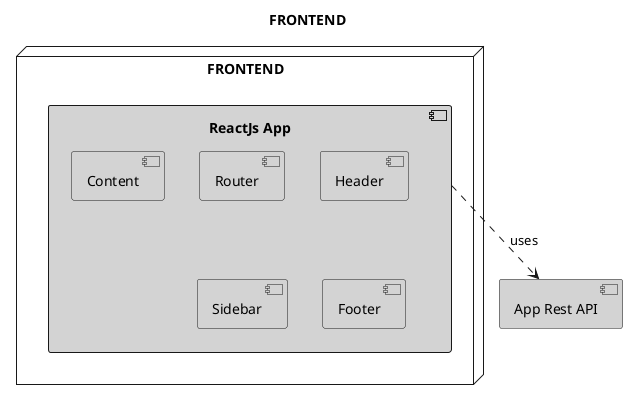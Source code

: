 @startuml
title FRONTEND
skinparam component{
  BackgroundColor lightgray
}

component "App Rest API" as appApi

node FRONTEND as Frontend{

component "ReactJs App" as App{

        component Router as Router
        component Header as Header
        component Content as Content{
'                component "Data Grid" as DataGrid
'                component "Dashboard" as Dashboard
'                component "Master Table" as MasterTable{
'                    component "Table Actions" as TableActions
'                }

        }
        component Sidebar as Sidebar
        component Footer as Footer


    }
}

App ..> appApi : uses
@enduml